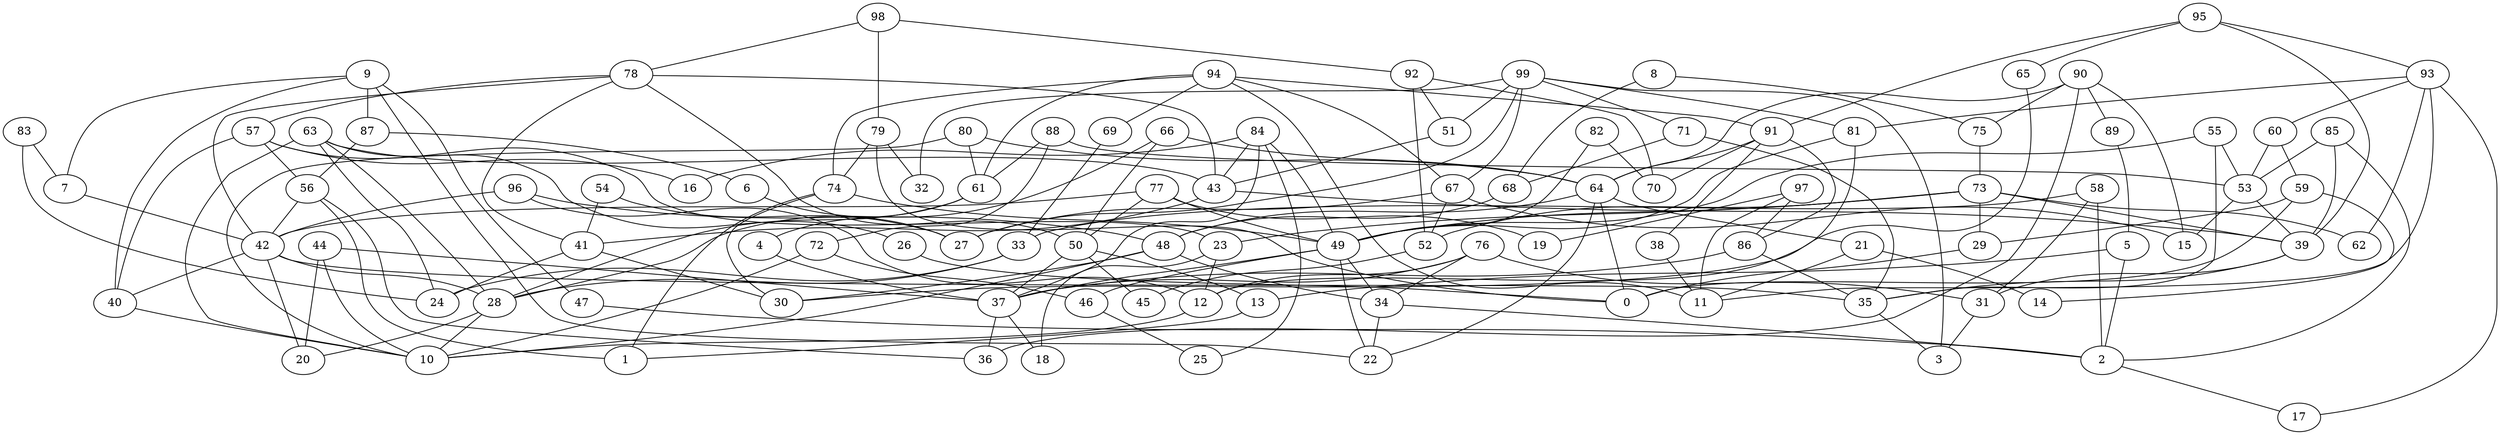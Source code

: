 digraph GG_graph {

subgraph G_graph {
edge [color = black]
"23" -> "18" [dir = none]
"71" -> "68" [dir = none]
"71" -> "35" [dir = none]
"78" -> "41" [dir = none]
"78" -> "57" [dir = none]
"78" -> "42" [dir = none]
"78" -> "43" [dir = none]
"78" -> "50" [dir = none]
"63" -> "10" [dir = none]
"63" -> "28" [dir = none]
"63" -> "24" [dir = none]
"63" -> "26" [dir = none]
"63" -> "43" [dir = none]
"77" -> "50" [dir = none]
"77" -> "19" [dir = none]
"77" -> "42" [dir = none]
"77" -> "49" [dir = none]
"49" -> "34" [dir = none]
"49" -> "46" [dir = none]
"49" -> "22" [dir = none]
"49" -> "37" [dir = none]
"52" -> "45" [dir = none]
"75" -> "73" [dir = none]
"4" -> "37" [dir = none]
"91" -> "38" [dir = none]
"91" -> "86" [dir = none]
"91" -> "64" [dir = none]
"91" -> "70" [dir = none]
"76" -> "12" [dir = none]
"76" -> "37" [dir = none]
"76" -> "34" [dir = none]
"76" -> "31" [dir = none]
"13" -> "1" [dir = none]
"74" -> "1" [dir = none]
"74" -> "49" [dir = none]
"74" -> "30" [dir = none]
"73" -> "39" [dir = none]
"73" -> "49" [dir = none]
"73" -> "23" [dir = none]
"73" -> "52" [dir = none]
"73" -> "29" [dir = none]
"73" -> "62" [dir = none]
"31" -> "3" [dir = none]
"57" -> "16" [dir = none]
"57" -> "40" [dir = none]
"57" -> "56" [dir = none]
"57" -> "23" [dir = none]
"9" -> "87" [dir = none]
"9" -> "47" [dir = none]
"9" -> "7" [dir = none]
"9" -> "22" [dir = none]
"9" -> "40" [dir = none]
"40" -> "10" [dir = none]
"72" -> "10" [dir = none]
"72" -> "46" [dir = none]
"86" -> "37" [dir = none]
"86" -> "35" [dir = none]
"2" -> "17" [dir = none]
"46" -> "25" [dir = none]
"37" -> "36" [dir = none]
"37" -> "18" [dir = none]
"88" -> "72" [dir = none]
"88" -> "61" [dir = none]
"88" -> "53" [dir = none]
"64" -> "48" [dir = none]
"64" -> "0" [dir = none]
"64" -> "21" [dir = none]
"64" -> "22" [dir = none]
"53" -> "15" [dir = none]
"53" -> "39" [dir = none]
"60" -> "59" [dir = none]
"60" -> "53" [dir = none]
"82" -> "49" [dir = none]
"82" -> "70" [dir = none]
"98" -> "78" [dir = none]
"98" -> "79" [dir = none]
"98" -> "92" [dir = none]
"89" -> "5" [dir = none]
"84" -> "49" [dir = none]
"84" -> "43" [dir = none]
"84" -> "37" [dir = none]
"84" -> "25" [dir = none]
"84" -> "16" [dir = none]
"58" -> "2" [dir = none]
"58" -> "31" [dir = none]
"58" -> "33" [dir = none]
"42" -> "28" [dir = none]
"42" -> "35" [dir = none]
"42" -> "20" [dir = none]
"42" -> "40" [dir = none]
"80" -> "61" [dir = none]
"80" -> "64" [dir = none]
"80" -> "10" [dir = none]
"44" -> "37" [dir = none]
"44" -> "10" [dir = none]
"44" -> "20" [dir = none]
"8" -> "68" [dir = none]
"8" -> "75" [dir = none]
"35" -> "3" [dir = none]
"6" -> "27" [dir = none]
"33" -> "24" [dir = none]
"33" -> "28" [dir = none]
"87" -> "6" [dir = none]
"87" -> "56" [dir = none]
"92" -> "52" [dir = none]
"92" -> "70" [dir = none]
"92" -> "51" [dir = none]
"66" -> "28" [dir = none]
"66" -> "50" [dir = none]
"66" -> "64" [dir = none]
"69" -> "33" [dir = none]
"81" -> "49" [dir = none]
"81" -> "12" [dir = none]
"95" -> "93" [dir = none]
"95" -> "39" [dir = none]
"95" -> "91" [dir = none]
"95" -> "65" [dir = none]
"7" -> "42" [dir = none]
"65" -> "30" [dir = none]
"93" -> "17" [dir = none]
"93" -> "62" [dir = none]
"93" -> "11" [dir = none]
"93" -> "60" [dir = none]
"93" -> "81" [dir = none]
"54" -> "27" [dir = none]
"54" -> "41" [dir = none]
"41" -> "30" [dir = none]
"41" -> "24" [dir = none]
"28" -> "10" [dir = none]
"28" -> "20" [dir = none]
"68" -> "48" [dir = none]
"48" -> "34" [dir = none]
"48" -> "10" [dir = none]
"48" -> "30" [dir = none]
"38" -> "11" [dir = none]
"61" -> "4" [dir = none]
"61" -> "28" [dir = none]
"97" -> "86" [dir = none]
"97" -> "11" [dir = none]
"97" -> "19" [dir = none]
"55" -> "35" [dir = none]
"55" -> "49" [dir = none]
"55" -> "53" [dir = none]
"90" -> "75" [dir = none]
"90" -> "36" [dir = none]
"90" -> "64" [dir = none]
"90" -> "15" [dir = none]
"90" -> "89" [dir = none]
"39" -> "31" [dir = none]
"39" -> "35" [dir = none]
"83" -> "7" [dir = none]
"83" -> "24" [dir = none]
"50" -> "45" [dir = none]
"50" -> "13" [dir = none]
"50" -> "37" [dir = none]
"59" -> "29" [dir = none]
"59" -> "0" [dir = none]
"59" -> "14" [dir = none]
"67" -> "52" [dir = none]
"67" -> "15" [dir = none]
"67" -> "27" [dir = none]
"5" -> "13" [dir = none]
"5" -> "2" [dir = none]
"56" -> "36" [dir = none]
"56" -> "1" [dir = none]
"56" -> "42" [dir = none]
"79" -> "32" [dir = none]
"79" -> "0" [dir = none]
"79" -> "74" [dir = none]
"29" -> "0" [dir = none]
"99" -> "27" [dir = none]
"99" -> "71" [dir = none]
"99" -> "67" [dir = none]
"99" -> "81" [dir = none]
"99" -> "3" [dir = none]
"99" -> "32" [dir = none]
"99" -> "51" [dir = none]
"12" -> "10" [dir = none]
"34" -> "2" [dir = none]
"34" -> "22" [dir = none]
"85" -> "2" [dir = none]
"85" -> "39" [dir = none]
"85" -> "53" [dir = none]
"26" -> "0" [dir = none]
"21" -> "14" [dir = none]
"21" -> "11" [dir = none]
"51" -> "43" [dir = none]
"94" -> "74" [dir = none]
"94" -> "67" [dir = none]
"94" -> "69" [dir = none]
"94" -> "61" [dir = none]
"94" -> "11" [dir = none]
"94" -> "91" [dir = none]
"43" -> "39" [dir = none]
"47" -> "2" [dir = none]
"96" -> "12" [dir = none]
"96" -> "42" [dir = none]
"96" -> "48" [dir = none]
"43" -> "41" [dir = none]
"23" -> "12" [dir = none]
}

}
